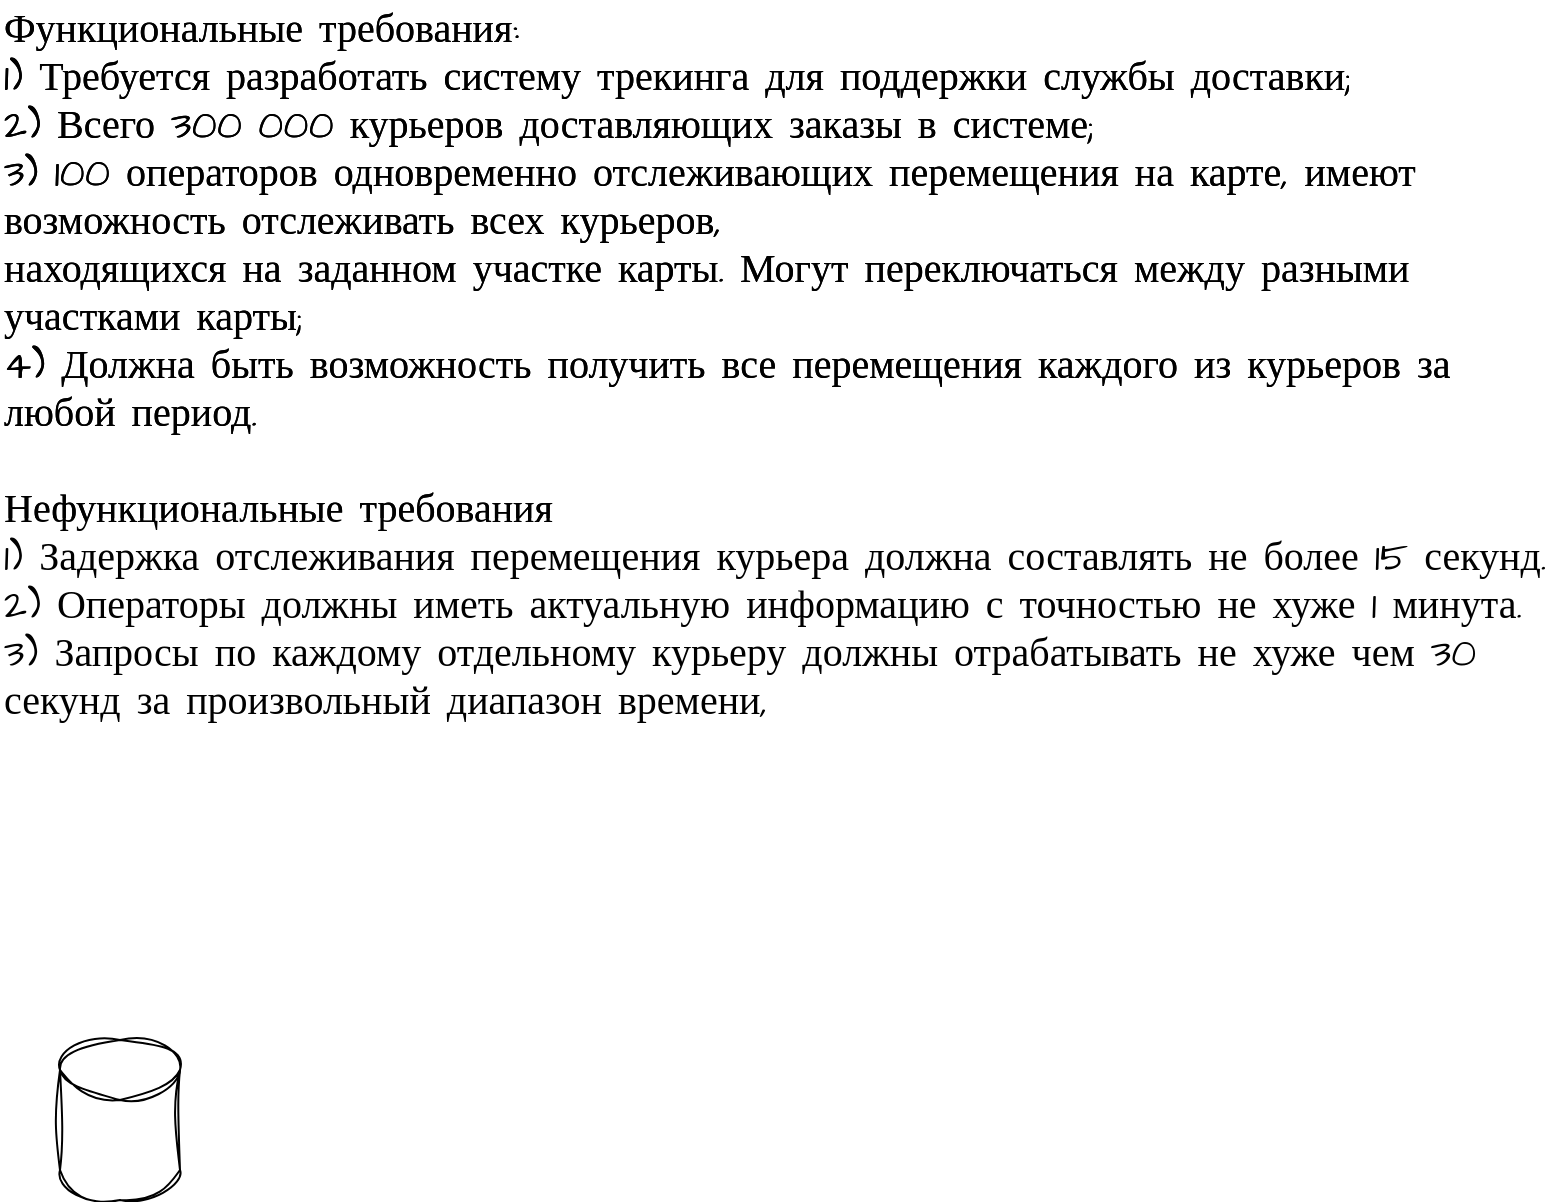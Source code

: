 <mxfile version="23.0.2" type="github">
  <diagram name="Page-1" id="c7558073-3199-34d8-9f00-42111426c3f3">
    <mxGraphModel dx="1828" dy="1746" grid="1" gridSize="10" guides="1" tooltips="1" connect="1" arrows="1" fold="1" page="1" pageScale="1" pageWidth="826" pageHeight="1169" background="none" math="0" shadow="0">
      <root>
        <mxCell id="0" />
        <mxCell id="1" parent="0" />
        <mxCell id="EdQMsLGex-M8eLgxuqMr-19" value="&lt;div&gt;&lt;div&gt;Функциональные требования:&lt;/div&gt;&lt;div&gt;1) Требуется разработать систему трекинга для поддержки службы доставки;&lt;/div&gt;&lt;div&gt;2) Всего 300 000 курьеров доставляющих заказы в системе;&lt;/div&gt;&lt;div&gt;3) 100 операторов одновременно отслеживающих перемещения на карте, имеют возможность отслеживать всех курьеров,&amp;nbsp;&lt;/div&gt;&lt;div&gt;находящихся на заданном участке карты. Могут переключаться между разными участками карты;&lt;/div&gt;&lt;div&gt;4) Должна быть возможность получить все перемещения каждого из курьеров за любой период.&lt;/div&gt;&lt;div&gt;&lt;br&gt;&lt;/div&gt;&lt;div&gt;Нефункциональные требования&lt;/div&gt;&lt;div&gt;1) Задержка отслеживания перемещения курьера должна составлять не более 15 секунд.&lt;/div&gt;&lt;div&gt;2) Операторы должны иметь актуальную информацию с точностью не хуже 1 минута.&lt;/div&gt;&lt;div&gt;3) Запросы по каждому отдельному курьеру должны отрабатывать не хуже чем 30 секунд за произвольный диапазон времени,&amp;nbsp;&lt;/div&gt;&lt;div&gt;не хуче 5 секунд за последнюю неделю.&lt;/div&gt;&lt;div&gt;4) Данные о треках должны быть доступны в течении года.&lt;/div&gt;&lt;/div&gt;&lt;div&gt;&lt;br&gt;&lt;/div&gt;" style="text;strokeColor=none;fillColor=none;html=1;whiteSpace=wrap;verticalAlign=middle;overflow=hidden;fontSize=20;fontFamily=Architects Daughter;" vertex="1" parent="1">
          <mxGeometry x="-790" y="-1160" width="780" height="260" as="geometry" />
        </mxCell>
        <mxCell id="EdQMsLGex-M8eLgxuqMr-18" value="&lt;div&gt;&lt;div&gt;Функциональные требования:&lt;/div&gt;&lt;div&gt;1) Требуется разработать систему трекинга для поддержки службы доставки;&lt;/div&gt;&lt;div&gt;2) Всего 300 000 курьеров доставляющих заказы в системе;&lt;/div&gt;&lt;div&gt;3) 100 операторов одновременно отслеживающих перемещения на карте, имеют возможность отслеживать всех курьеров,&amp;nbsp;&lt;/div&gt;&lt;div&gt;находящихся на заданном участке карты. Могут переключаться между разными участками карты;&lt;/div&gt;&lt;div&gt;4) Должна быть возможность получить все перемещения каждого из курьеров за любой период.&lt;/div&gt;&lt;div&gt;&lt;br&gt;&lt;/div&gt;&lt;div&gt;Нефункциональные требования&lt;/div&gt;&lt;div&gt;1) Задержка отслеживания перемещения курьера должна составлять не более 15 секунд.&lt;/div&gt;&lt;div&gt;2) Операторы должны иметь актуальную информацию с точностью не хуже 1 минута.&lt;/div&gt;&lt;div&gt;3) Запросы по каждому отдельному курьеру должны отрабатывать не хуже чем 30 секунд за произвольный диапазон времени,&amp;nbsp;&lt;/div&gt;&lt;div&gt;не хуче 5 секунд за последнюю неделю.&lt;/div&gt;&lt;div&gt;4) Данные о треках должны быть доступны в течении года.&lt;/div&gt;&lt;/div&gt;&lt;div&gt;&lt;br&gt;&lt;/div&gt;" style="text;strokeColor=none;fillColor=none;html=1;whiteSpace=wrap;verticalAlign=middle;overflow=hidden;fontSize=20;fontFamily=Architects Daughter;" vertex="1" parent="1">
          <mxGeometry x="-790" y="-1160" width="780" height="370" as="geometry" />
        </mxCell>
        <mxCell id="EdQMsLGex-M8eLgxuqMr-20" value="" style="shape=cylinder3;whiteSpace=wrap;html=1;boundedLbl=1;backgroundOutline=1;size=15;sketch=1;hachureGap=4;jiggle=2;curveFitting=1;fontFamily=Architects Daughter;fontSource=https%3A%2F%2Ffonts.googleapis.com%2Fcss%3Ffamily%3DArchitects%2BDaughter;fontSize=20;" vertex="1" parent="1">
          <mxGeometry x="-760" y="-640" width="60" height="80" as="geometry" />
        </mxCell>
      </root>
    </mxGraphModel>
  </diagram>
</mxfile>
